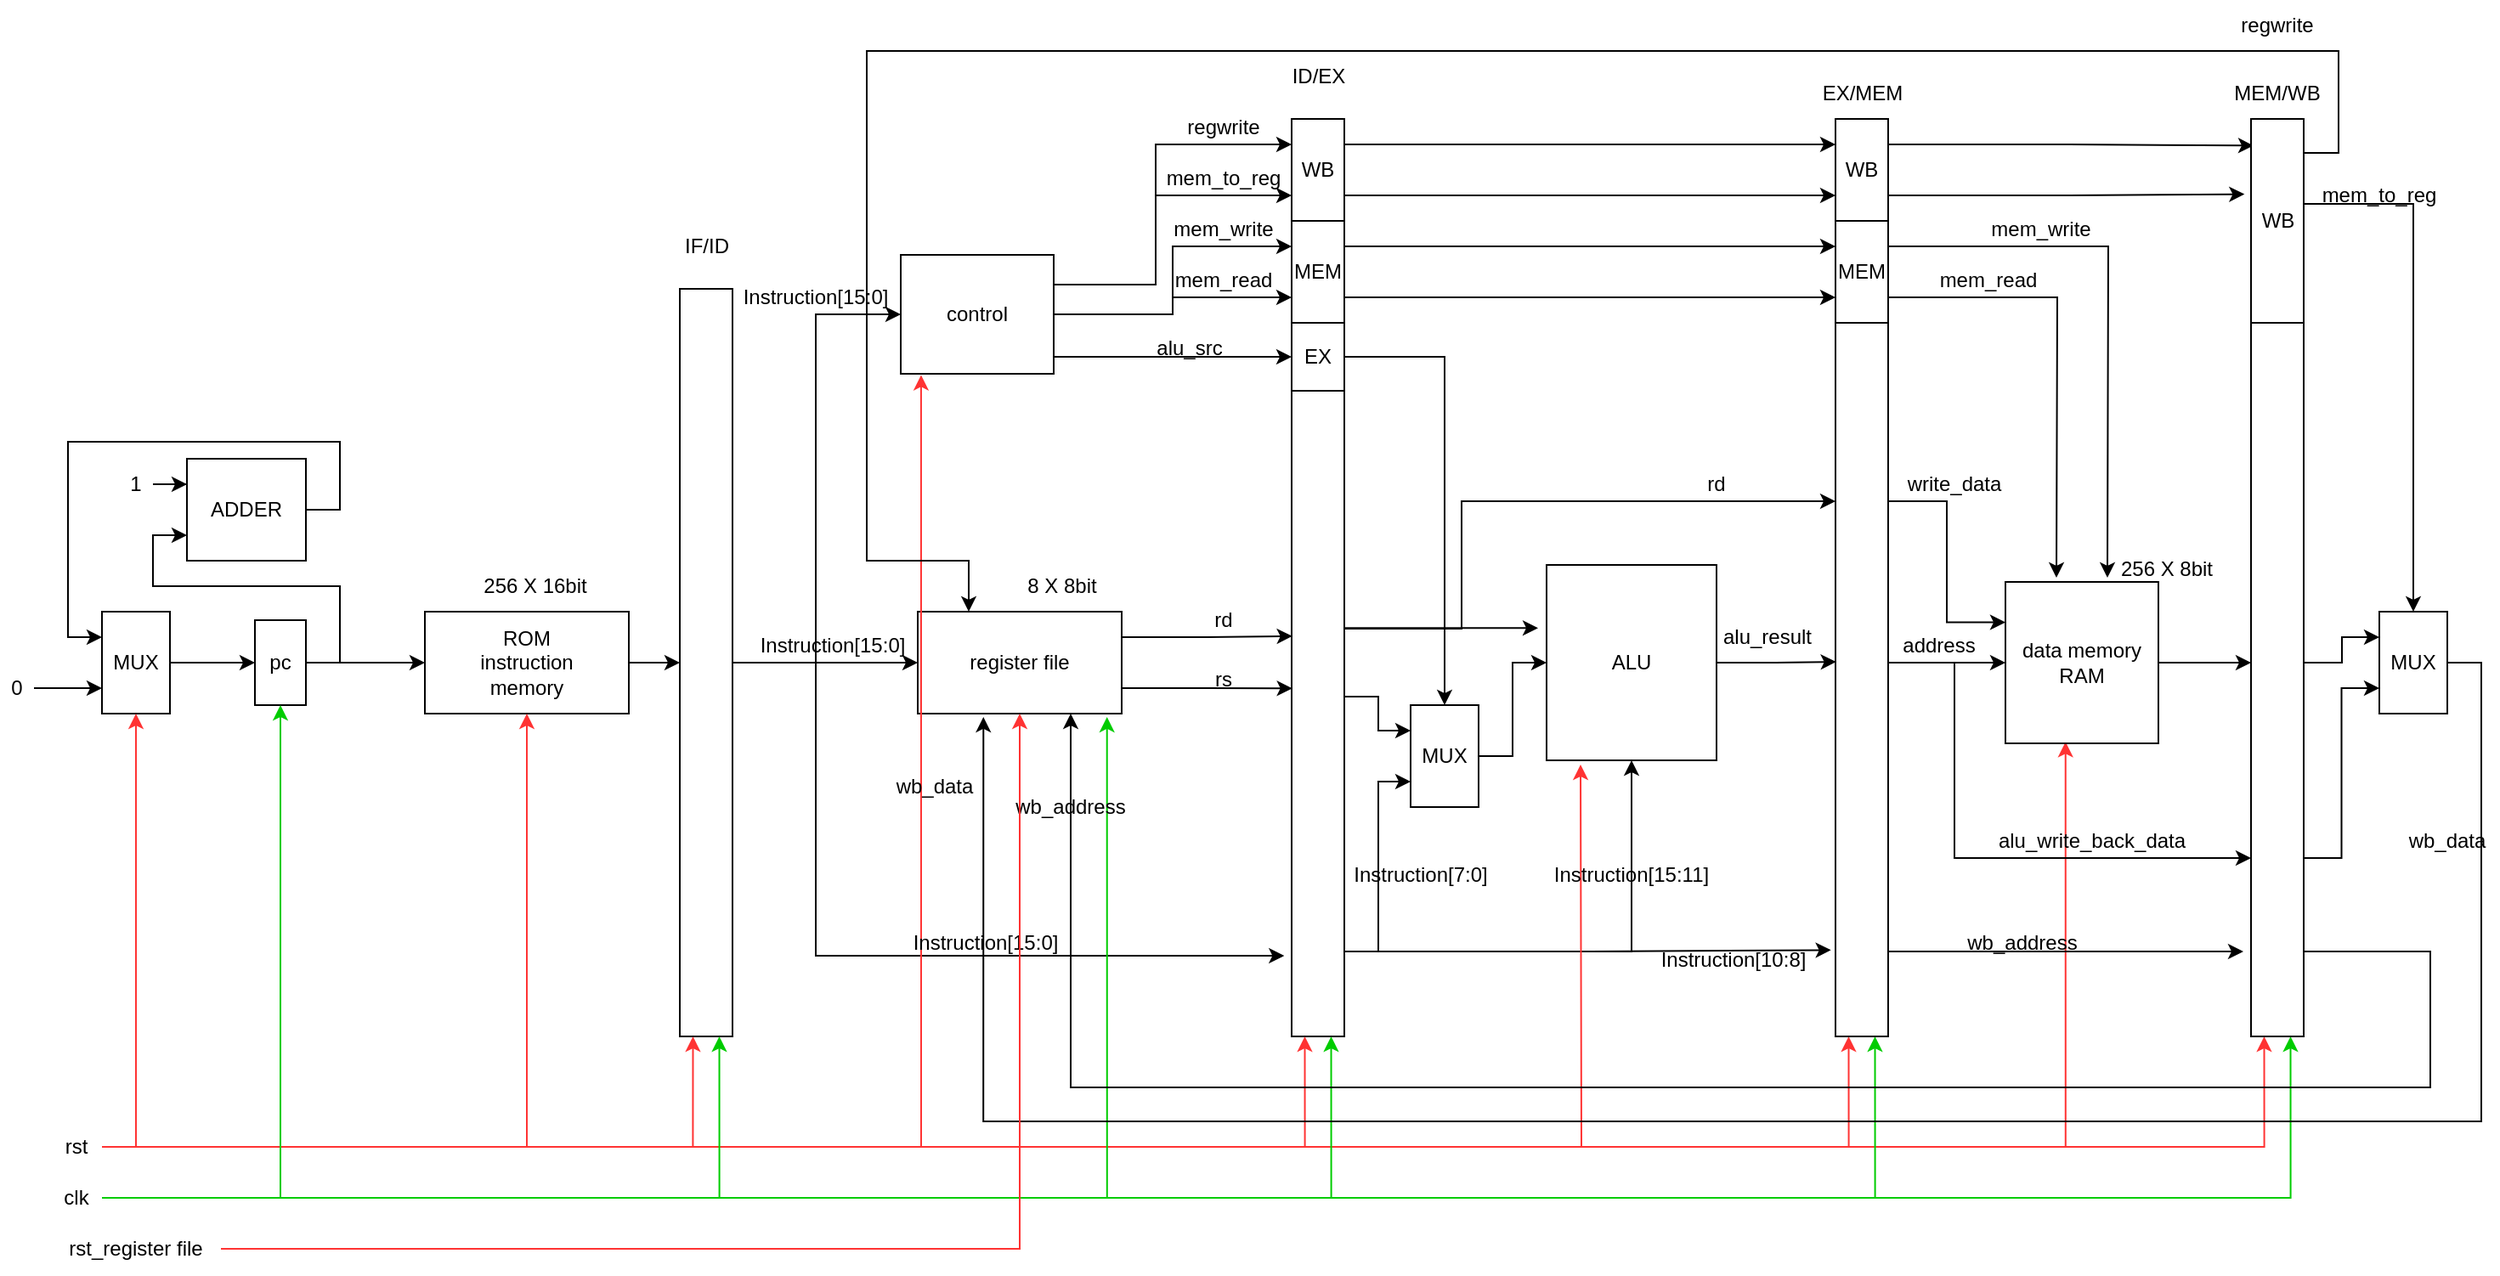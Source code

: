 <mxfile version="17.5.0" type="device"><diagram id="iYuBZby11N0v61Qf8bMI" name="Page-1"><mxGraphModel dx="2427" dy="1910" grid="1" gridSize="10" guides="1" tooltips="1" connect="1" arrows="1" fold="1" page="1" pageScale="1" pageWidth="827" pageHeight="1169" math="0" shadow="0"><root><mxCell id="0"/><mxCell id="1" parent="0"/><mxCell id="Fykp8--k2G_TQKiIOEp6-6" style="edgeStyle=orthogonalEdgeStyle;rounded=0;orthogonalLoop=1;jettySize=auto;html=1;exitX=1;exitY=0.5;exitDx=0;exitDy=0;entryX=0;entryY=0.25;entryDx=0;entryDy=0;" edge="1" parent="1" source="Fykp8--k2G_TQKiIOEp6-1" target="Fykp8--k2G_TQKiIOEp6-3"><mxGeometry relative="1" as="geometry"><mxPoint y="270" as="targetPoint"/><Array as="points"><mxPoint x="180" y="290"/><mxPoint x="180" y="250"/><mxPoint x="20" y="250"/><mxPoint x="20" y="365"/></Array></mxGeometry></mxCell><mxCell id="Fykp8--k2G_TQKiIOEp6-1" value="ADDER" style="rounded=0;whiteSpace=wrap;html=1;" vertex="1" parent="1"><mxGeometry x="90" y="260" width="70" height="60" as="geometry"/></mxCell><mxCell id="Fykp8--k2G_TQKiIOEp6-8" value="" style="edgeStyle=orthogonalEdgeStyle;rounded=0;orthogonalLoop=1;jettySize=auto;html=1;" edge="1" parent="1" source="Fykp8--k2G_TQKiIOEp6-3" target="Fykp8--k2G_TQKiIOEp6-7"><mxGeometry relative="1" as="geometry"/></mxCell><mxCell id="Fykp8--k2G_TQKiIOEp6-3" value="MUX" style="rounded=0;whiteSpace=wrap;html=1;" vertex="1" parent="1"><mxGeometry x="40" y="350" width="40" height="60" as="geometry"/></mxCell><mxCell id="Fykp8--k2G_TQKiIOEp6-5" value="" style="edgeStyle=orthogonalEdgeStyle;rounded=0;orthogonalLoop=1;jettySize=auto;html=1;" edge="1" parent="1" source="Fykp8--k2G_TQKiIOEp6-4" target="Fykp8--k2G_TQKiIOEp6-3"><mxGeometry relative="1" as="geometry"><Array as="points"><mxPoint x="30" y="395"/><mxPoint x="30" y="395"/></Array></mxGeometry></mxCell><mxCell id="Fykp8--k2G_TQKiIOEp6-4" value="0" style="text;html=1;strokeColor=none;fillColor=none;align=center;verticalAlign=middle;whiteSpace=wrap;rounded=0;" vertex="1" parent="1"><mxGeometry x="-20" y="380" width="20" height="30" as="geometry"/></mxCell><mxCell id="Fykp8--k2G_TQKiIOEp6-12" style="edgeStyle=orthogonalEdgeStyle;rounded=0;orthogonalLoop=1;jettySize=auto;html=1;exitX=1;exitY=0.5;exitDx=0;exitDy=0;entryX=0;entryY=0.75;entryDx=0;entryDy=0;" edge="1" parent="1" source="Fykp8--k2G_TQKiIOEp6-7" target="Fykp8--k2G_TQKiIOEp6-1"><mxGeometry relative="1" as="geometry"><Array as="points"><mxPoint x="180" y="380"/><mxPoint x="180" y="335"/><mxPoint x="70" y="335"/><mxPoint x="70" y="305"/></Array></mxGeometry></mxCell><mxCell id="Fykp8--k2G_TQKiIOEp6-14" style="edgeStyle=orthogonalEdgeStyle;rounded=0;orthogonalLoop=1;jettySize=auto;html=1;exitX=1;exitY=0.5;exitDx=0;exitDy=0;entryX=0;entryY=0.5;entryDx=0;entryDy=0;" edge="1" parent="1" source="Fykp8--k2G_TQKiIOEp6-7" target="Fykp8--k2G_TQKiIOEp6-13"><mxGeometry relative="1" as="geometry"/></mxCell><mxCell id="Fykp8--k2G_TQKiIOEp6-7" value="pc" style="rounded=0;whiteSpace=wrap;html=1;" vertex="1" parent="1"><mxGeometry x="130" y="355" width="30" height="50" as="geometry"/></mxCell><mxCell id="Fykp8--k2G_TQKiIOEp6-11" value="" style="edgeStyle=orthogonalEdgeStyle;rounded=0;orthogonalLoop=1;jettySize=auto;html=1;entryX=0;entryY=0.25;entryDx=0;entryDy=0;" edge="1" parent="1" source="Fykp8--k2G_TQKiIOEp6-9" target="Fykp8--k2G_TQKiIOEp6-1"><mxGeometry relative="1" as="geometry"/></mxCell><mxCell id="Fykp8--k2G_TQKiIOEp6-9" value="1" style="text;html=1;strokeColor=none;fillColor=none;align=center;verticalAlign=middle;whiteSpace=wrap;rounded=0;" vertex="1" parent="1"><mxGeometry x="50" y="260" width="20" height="30" as="geometry"/></mxCell><mxCell id="Fykp8--k2G_TQKiIOEp6-16" value="" style="edgeStyle=orthogonalEdgeStyle;rounded=0;orthogonalLoop=1;jettySize=auto;html=1;" edge="1" parent="1" source="Fykp8--k2G_TQKiIOEp6-13" target="Fykp8--k2G_TQKiIOEp6-15"><mxGeometry relative="1" as="geometry"/></mxCell><mxCell id="Fykp8--k2G_TQKiIOEp6-13" value="ROM&lt;br&gt;instruction&lt;br&gt;memory" style="rounded=0;whiteSpace=wrap;html=1;" vertex="1" parent="1"><mxGeometry x="230" y="350" width="120" height="60" as="geometry"/></mxCell><mxCell id="Fykp8--k2G_TQKiIOEp6-20" value="" style="edgeStyle=orthogonalEdgeStyle;rounded=0;orthogonalLoop=1;jettySize=auto;html=1;" edge="1" parent="1" source="Fykp8--k2G_TQKiIOEp6-15" target="Fykp8--k2G_TQKiIOEp6-19"><mxGeometry relative="1" as="geometry"/></mxCell><mxCell id="Fykp8--k2G_TQKiIOEp6-42" style="edgeStyle=orthogonalEdgeStyle;rounded=0;orthogonalLoop=1;jettySize=auto;html=1;exitX=1;exitY=0.5;exitDx=0;exitDy=0;entryX=0;entryY=0.5;entryDx=0;entryDy=0;" edge="1" parent="1" source="Fykp8--k2G_TQKiIOEp6-15" target="Fykp8--k2G_TQKiIOEp6-21"><mxGeometry relative="1" as="geometry"><mxPoint x="480" y="180" as="targetPoint"/><Array as="points"><mxPoint x="460" y="380"/><mxPoint x="460" y="175"/></Array></mxGeometry></mxCell><mxCell id="Fykp8--k2G_TQKiIOEp6-68" style="edgeStyle=orthogonalEdgeStyle;rounded=0;orthogonalLoop=1;jettySize=auto;html=1;exitX=1;exitY=0.5;exitDx=0;exitDy=0;entryX=-0.14;entryY=0.875;entryDx=0;entryDy=0;entryPerimeter=0;strokeColor=#000000;" edge="1" parent="1" source="Fykp8--k2G_TQKiIOEp6-15" target="Fykp8--k2G_TQKiIOEp6-22"><mxGeometry relative="1" as="geometry"><Array as="points"><mxPoint x="460" y="380"/><mxPoint x="460" y="553"/></Array></mxGeometry></mxCell><mxCell id="Fykp8--k2G_TQKiIOEp6-15" value="" style="rounded=0;whiteSpace=wrap;html=1;" vertex="1" parent="1"><mxGeometry x="380" y="160" width="31" height="440" as="geometry"/></mxCell><mxCell id="Fykp8--k2G_TQKiIOEp6-17" value="256 X 16bit" style="text;html=1;strokeColor=none;fillColor=none;align=center;verticalAlign=middle;whiteSpace=wrap;rounded=0;" vertex="1" parent="1"><mxGeometry x="260" y="320" width="70" height="30" as="geometry"/></mxCell><mxCell id="Fykp8--k2G_TQKiIOEp6-18" value="IF/ID" style="text;html=1;strokeColor=none;fillColor=none;align=center;verticalAlign=middle;whiteSpace=wrap;rounded=0;" vertex="1" parent="1"><mxGeometry x="365.5" y="120" width="60" height="30" as="geometry"/></mxCell><mxCell id="Fykp8--k2G_TQKiIOEp6-51" style="edgeStyle=orthogonalEdgeStyle;rounded=0;orthogonalLoop=1;jettySize=auto;html=1;exitX=1;exitY=0.25;exitDx=0;exitDy=0;entryX=0.011;entryY=0.38;entryDx=0;entryDy=0;entryPerimeter=0;strokeColor=#000000;" edge="1" parent="1" source="Fykp8--k2G_TQKiIOEp6-19" target="Fykp8--k2G_TQKiIOEp6-22"><mxGeometry relative="1" as="geometry"/></mxCell><mxCell id="Fykp8--k2G_TQKiIOEp6-52" style="edgeStyle=orthogonalEdgeStyle;rounded=0;orthogonalLoop=1;jettySize=auto;html=1;exitX=1;exitY=0.75;exitDx=0;exitDy=0;entryX=0.011;entryY=0.461;entryDx=0;entryDy=0;entryPerimeter=0;strokeColor=#000000;" edge="1" parent="1" source="Fykp8--k2G_TQKiIOEp6-19" target="Fykp8--k2G_TQKiIOEp6-22"><mxGeometry relative="1" as="geometry"/></mxCell><mxCell id="Fykp8--k2G_TQKiIOEp6-19" value="register file" style="rounded=0;whiteSpace=wrap;html=1;" vertex="1" parent="1"><mxGeometry x="520" y="350" width="120" height="60" as="geometry"/></mxCell><mxCell id="Fykp8--k2G_TQKiIOEp6-31" style="edgeStyle=orthogonalEdgeStyle;rounded=0;orthogonalLoop=1;jettySize=auto;html=1;exitX=1;exitY=0.75;exitDx=0;exitDy=0;entryX=0;entryY=0.5;entryDx=0;entryDy=0;" edge="1" parent="1" source="Fykp8--k2G_TQKiIOEp6-21" target="Fykp8--k2G_TQKiIOEp6-25"><mxGeometry relative="1" as="geometry"><Array as="points"><mxPoint x="600" y="200"/></Array></mxGeometry></mxCell><mxCell id="Fykp8--k2G_TQKiIOEp6-33" style="edgeStyle=orthogonalEdgeStyle;rounded=0;orthogonalLoop=1;jettySize=auto;html=1;exitX=1;exitY=0.25;exitDx=0;exitDy=0;entryX=0;entryY=0.25;entryDx=0;entryDy=0;" edge="1" parent="1" source="Fykp8--k2G_TQKiIOEp6-21" target="Fykp8--k2G_TQKiIOEp6-23"><mxGeometry relative="1" as="geometry"><Array as="points"><mxPoint x="660" y="158"/><mxPoint x="660" y="75"/></Array></mxGeometry></mxCell><mxCell id="Fykp8--k2G_TQKiIOEp6-34" style="edgeStyle=orthogonalEdgeStyle;rounded=0;orthogonalLoop=1;jettySize=auto;html=1;exitX=1;exitY=0.25;exitDx=0;exitDy=0;entryX=0;entryY=0.75;entryDx=0;entryDy=0;" edge="1" parent="1" source="Fykp8--k2G_TQKiIOEp6-21" target="Fykp8--k2G_TQKiIOEp6-23"><mxGeometry relative="1" as="geometry"><Array as="points"><mxPoint x="660" y="158"/><mxPoint x="660" y="105"/></Array></mxGeometry></mxCell><mxCell id="Fykp8--k2G_TQKiIOEp6-38" style="edgeStyle=orthogonalEdgeStyle;rounded=0;orthogonalLoop=1;jettySize=auto;html=1;exitX=1;exitY=0.5;exitDx=0;exitDy=0;entryX=0;entryY=0.25;entryDx=0;entryDy=0;" edge="1" parent="1" source="Fykp8--k2G_TQKiIOEp6-21" target="Fykp8--k2G_TQKiIOEp6-24"><mxGeometry relative="1" as="geometry"/></mxCell><mxCell id="Fykp8--k2G_TQKiIOEp6-39" style="edgeStyle=orthogonalEdgeStyle;rounded=0;orthogonalLoop=1;jettySize=auto;html=1;exitX=1;exitY=0.5;exitDx=0;exitDy=0;entryX=0;entryY=0.75;entryDx=0;entryDy=0;" edge="1" parent="1" source="Fykp8--k2G_TQKiIOEp6-21" target="Fykp8--k2G_TQKiIOEp6-24"><mxGeometry relative="1" as="geometry"/></mxCell><mxCell id="Fykp8--k2G_TQKiIOEp6-21" value="control" style="rounded=0;whiteSpace=wrap;html=1;" vertex="1" parent="1"><mxGeometry x="510" y="140" width="90" height="70" as="geometry"/></mxCell><mxCell id="Fykp8--k2G_TQKiIOEp6-81" style="edgeStyle=orthogonalEdgeStyle;rounded=0;orthogonalLoop=1;jettySize=auto;html=1;exitX=1;exitY=0.5;exitDx=0;exitDy=0;entryX=-0.05;entryY=0.323;entryDx=0;entryDy=0;entryPerimeter=0;strokeColor=#000000;" edge="1" parent="1" source="Fykp8--k2G_TQKiIOEp6-22" target="Fykp8--k2G_TQKiIOEp6-59"><mxGeometry relative="1" as="geometry"><Array as="points"><mxPoint x="771" y="360"/></Array></mxGeometry></mxCell><mxCell id="Fykp8--k2G_TQKiIOEp6-83" style="edgeStyle=orthogonalEdgeStyle;rounded=0;orthogonalLoop=1;jettySize=auto;html=1;exitX=1;exitY=0.5;exitDx=0;exitDy=0;entryX=0;entryY=0.25;entryDx=0;entryDy=0;strokeColor=#000000;" edge="1" parent="1" source="Fykp8--k2G_TQKiIOEp6-22" target="Fykp8--k2G_TQKiIOEp6-64"><mxGeometry relative="1" as="geometry"><Array as="points"><mxPoint x="771" y="400"/><mxPoint x="791" y="400"/><mxPoint x="791" y="420"/></Array></mxGeometry></mxCell><mxCell id="Fykp8--k2G_TQKiIOEp6-84" style="edgeStyle=orthogonalEdgeStyle;rounded=0;orthogonalLoop=1;jettySize=auto;html=1;exitX=1;exitY=0.75;exitDx=0;exitDy=0;entryX=0;entryY=0.75;entryDx=0;entryDy=0;strokeColor=#000000;" edge="1" parent="1" source="Fykp8--k2G_TQKiIOEp6-22" target="Fykp8--k2G_TQKiIOEp6-64"><mxGeometry relative="1" as="geometry"><Array as="points"><mxPoint x="771" y="550"/><mxPoint x="791" y="550"/><mxPoint x="791" y="450"/></Array></mxGeometry></mxCell><mxCell id="Fykp8--k2G_TQKiIOEp6-88" style="edgeStyle=orthogonalEdgeStyle;rounded=0;orthogonalLoop=1;jettySize=auto;html=1;exitX=1;exitY=0.75;exitDx=0;exitDy=0;entryX=0.5;entryY=1;entryDx=0;entryDy=0;strokeColor=#000000;" edge="1" parent="1" source="Fykp8--k2G_TQKiIOEp6-22" target="Fykp8--k2G_TQKiIOEp6-59"><mxGeometry relative="1" as="geometry"><Array as="points"><mxPoint x="771" y="550"/><mxPoint x="940" y="550"/></Array></mxGeometry></mxCell><mxCell id="Fykp8--k2G_TQKiIOEp6-92" style="edgeStyle=orthogonalEdgeStyle;rounded=0;orthogonalLoop=1;jettySize=auto;html=1;exitX=1;exitY=0.75;exitDx=0;exitDy=0;entryX=-0.086;entryY=0.879;entryDx=0;entryDy=0;entryPerimeter=0;strokeColor=#000000;" edge="1" parent="1" source="Fykp8--k2G_TQKiIOEp6-22" target="Fykp8--k2G_TQKiIOEp6-55"><mxGeometry relative="1" as="geometry"><Array as="points"><mxPoint x="771" y="550"/><mxPoint x="916" y="550"/></Array></mxGeometry></mxCell><mxCell id="Fykp8--k2G_TQKiIOEp6-96" style="edgeStyle=orthogonalEdgeStyle;rounded=0;orthogonalLoop=1;jettySize=auto;html=1;exitX=1;exitY=0.75;exitDx=0;exitDy=0;entryX=0;entryY=0.25;entryDx=0;entryDy=0;strokeColor=#000000;" edge="1" parent="1" source="Fykp8--k2G_TQKiIOEp6-22" target="Fykp8--k2G_TQKiIOEp6-55"><mxGeometry relative="1" as="geometry"><Array as="points"><mxPoint x="771" y="360"/><mxPoint x="840" y="360"/><mxPoint x="840" y="285"/></Array></mxGeometry></mxCell><mxCell id="Fykp8--k2G_TQKiIOEp6-22" value="" style="rounded=0;whiteSpace=wrap;html=1;" vertex="1" parent="1"><mxGeometry x="740" y="220" width="31" height="380" as="geometry"/></mxCell><mxCell id="Fykp8--k2G_TQKiIOEp6-77" style="edgeStyle=orthogonalEdgeStyle;rounded=0;orthogonalLoop=1;jettySize=auto;html=1;exitX=1;exitY=0.25;exitDx=0;exitDy=0;entryX=0;entryY=0.25;entryDx=0;entryDy=0;strokeColor=#000000;" edge="1" parent="1" source="Fykp8--k2G_TQKiIOEp6-23" target="Fykp8--k2G_TQKiIOEp6-56"><mxGeometry relative="1" as="geometry"/></mxCell><mxCell id="Fykp8--k2G_TQKiIOEp6-78" style="edgeStyle=orthogonalEdgeStyle;rounded=0;orthogonalLoop=1;jettySize=auto;html=1;exitX=1;exitY=0.75;exitDx=0;exitDy=0;entryX=0;entryY=0.75;entryDx=0;entryDy=0;strokeColor=#000000;" edge="1" parent="1" source="Fykp8--k2G_TQKiIOEp6-23" target="Fykp8--k2G_TQKiIOEp6-56"><mxGeometry relative="1" as="geometry"/></mxCell><mxCell id="Fykp8--k2G_TQKiIOEp6-23" value="WB" style="rounded=0;whiteSpace=wrap;html=1;" vertex="1" parent="1"><mxGeometry x="740" y="60" width="31" height="60" as="geometry"/></mxCell><mxCell id="Fykp8--k2G_TQKiIOEp6-75" style="edgeStyle=orthogonalEdgeStyle;rounded=0;orthogonalLoop=1;jettySize=auto;html=1;exitX=1;exitY=0.25;exitDx=0;exitDy=0;entryX=0;entryY=0.25;entryDx=0;entryDy=0;strokeColor=#000000;" edge="1" parent="1" source="Fykp8--k2G_TQKiIOEp6-24" target="Fykp8--k2G_TQKiIOEp6-57"><mxGeometry relative="1" as="geometry"/></mxCell><mxCell id="Fykp8--k2G_TQKiIOEp6-76" style="edgeStyle=orthogonalEdgeStyle;rounded=0;orthogonalLoop=1;jettySize=auto;html=1;exitX=1;exitY=0.75;exitDx=0;exitDy=0;entryX=0;entryY=0.75;entryDx=0;entryDy=0;strokeColor=#000000;" edge="1" parent="1" source="Fykp8--k2G_TQKiIOEp6-24" target="Fykp8--k2G_TQKiIOEp6-57"><mxGeometry relative="1" as="geometry"/></mxCell><mxCell id="Fykp8--k2G_TQKiIOEp6-24" value="MEM" style="rounded=0;whiteSpace=wrap;html=1;" vertex="1" parent="1"><mxGeometry x="740" y="120" width="31" height="60" as="geometry"/></mxCell><mxCell id="Fykp8--k2G_TQKiIOEp6-63" style="edgeStyle=orthogonalEdgeStyle;rounded=0;orthogonalLoop=1;jettySize=auto;html=1;exitX=1;exitY=0.5;exitDx=0;exitDy=0;strokeColor=#000000;entryX=0.5;entryY=0;entryDx=0;entryDy=0;" edge="1" parent="1" source="Fykp8--k2G_TQKiIOEp6-25" target="Fykp8--k2G_TQKiIOEp6-64"><mxGeometry relative="1" as="geometry"><mxPoint x="830" y="330" as="targetPoint"/></mxGeometry></mxCell><mxCell id="Fykp8--k2G_TQKiIOEp6-25" value="EX" style="rounded=0;whiteSpace=wrap;html=1;" vertex="1" parent="1"><mxGeometry x="740" y="180" width="31" height="40" as="geometry"/></mxCell><mxCell id="Fykp8--k2G_TQKiIOEp6-32" value="alu_src" style="text;html=1;strokeColor=none;fillColor=none;align=center;verticalAlign=middle;whiteSpace=wrap;rounded=0;" vertex="1" parent="1"><mxGeometry x="650" y="180" width="60" height="30" as="geometry"/></mxCell><mxCell id="Fykp8--k2G_TQKiIOEp6-35" value="mem_to_reg" style="text;html=1;strokeColor=none;fillColor=none;align=center;verticalAlign=middle;whiteSpace=wrap;rounded=0;" vertex="1" parent="1"><mxGeometry x="670" y="80" width="60" height="30" as="geometry"/></mxCell><mxCell id="Fykp8--k2G_TQKiIOEp6-36" value="regwrite" style="text;html=1;strokeColor=none;fillColor=none;align=center;verticalAlign=middle;whiteSpace=wrap;rounded=0;" vertex="1" parent="1"><mxGeometry x="670" y="50" width="60" height="30" as="geometry"/></mxCell><mxCell id="Fykp8--k2G_TQKiIOEp6-40" value="mem_write" style="text;html=1;strokeColor=none;fillColor=none;align=center;verticalAlign=middle;whiteSpace=wrap;rounded=0;" vertex="1" parent="1"><mxGeometry x="670" y="110" width="60" height="30" as="geometry"/></mxCell><mxCell id="Fykp8--k2G_TQKiIOEp6-41" value="mem_read" style="text;html=1;strokeColor=none;fillColor=none;align=center;verticalAlign=middle;whiteSpace=wrap;rounded=0;" vertex="1" parent="1"><mxGeometry x="670" y="140" width="60" height="30" as="geometry"/></mxCell><mxCell id="Fykp8--k2G_TQKiIOEp6-45" style="edgeStyle=orthogonalEdgeStyle;rounded=0;orthogonalLoop=1;jettySize=auto;html=1;exitX=1;exitY=0.5;exitDx=0;exitDy=0;entryX=0.5;entryY=1;entryDx=0;entryDy=0;strokeColor=#FF3333;" edge="1" parent="1" source="Fykp8--k2G_TQKiIOEp6-43" target="Fykp8--k2G_TQKiIOEp6-3"><mxGeometry relative="1" as="geometry"/></mxCell><mxCell id="Fykp8--k2G_TQKiIOEp6-47" style="edgeStyle=orthogonalEdgeStyle;rounded=0;orthogonalLoop=1;jettySize=auto;html=1;exitX=1;exitY=0.5;exitDx=0;exitDy=0;entryX=0.5;entryY=1;entryDx=0;entryDy=0;strokeColor=#FF3333;" edge="1" parent="1" source="Fykp8--k2G_TQKiIOEp6-43" target="Fykp8--k2G_TQKiIOEp6-13"><mxGeometry relative="1" as="geometry"/></mxCell><mxCell id="Fykp8--k2G_TQKiIOEp6-48" style="edgeStyle=orthogonalEdgeStyle;rounded=0;orthogonalLoop=1;jettySize=auto;html=1;exitX=1;exitY=0.5;exitDx=0;exitDy=0;entryX=0.25;entryY=1;entryDx=0;entryDy=0;strokeColor=#FF3333;" edge="1" parent="1" source="Fykp8--k2G_TQKiIOEp6-43" target="Fykp8--k2G_TQKiIOEp6-15"><mxGeometry relative="1" as="geometry"/></mxCell><mxCell id="Fykp8--k2G_TQKiIOEp6-131" style="edgeStyle=orthogonalEdgeStyle;rounded=0;orthogonalLoop=1;jettySize=auto;html=1;exitX=1;exitY=0.5;exitDx=0;exitDy=0;entryX=0.25;entryY=1;entryDx=0;entryDy=0;strokeColor=#FF3333;" edge="1" parent="1" source="Fykp8--k2G_TQKiIOEp6-43" target="Fykp8--k2G_TQKiIOEp6-22"><mxGeometry relative="1" as="geometry"/></mxCell><mxCell id="Fykp8--k2G_TQKiIOEp6-132" style="edgeStyle=orthogonalEdgeStyle;rounded=0;orthogonalLoop=1;jettySize=auto;html=1;exitX=1;exitY=0.5;exitDx=0;exitDy=0;entryX=0.25;entryY=1;entryDx=0;entryDy=0;strokeColor=#FF3333;" edge="1" parent="1" source="Fykp8--k2G_TQKiIOEp6-43" target="Fykp8--k2G_TQKiIOEp6-55"><mxGeometry relative="1" as="geometry"/></mxCell><mxCell id="Fykp8--k2G_TQKiIOEp6-133" style="edgeStyle=orthogonalEdgeStyle;rounded=0;orthogonalLoop=1;jettySize=auto;html=1;exitX=1;exitY=0.5;exitDx=0;exitDy=0;entryX=0.25;entryY=1;entryDx=0;entryDy=0;strokeColor=#FF3333;" edge="1" parent="1" source="Fykp8--k2G_TQKiIOEp6-43" target="Fykp8--k2G_TQKiIOEp6-105"><mxGeometry relative="1" as="geometry"/></mxCell><mxCell id="Fykp8--k2G_TQKiIOEp6-134" style="edgeStyle=orthogonalEdgeStyle;rounded=0;orthogonalLoop=1;jettySize=auto;html=1;exitX=1;exitY=0.5;exitDx=0;exitDy=0;entryX=0.133;entryY=1.01;entryDx=0;entryDy=0;entryPerimeter=0;strokeColor=#FF3333;" edge="1" parent="1" source="Fykp8--k2G_TQKiIOEp6-43" target="Fykp8--k2G_TQKiIOEp6-21"><mxGeometry relative="1" as="geometry"/></mxCell><mxCell id="Fykp8--k2G_TQKiIOEp6-136" style="edgeStyle=orthogonalEdgeStyle;rounded=0;orthogonalLoop=1;jettySize=auto;html=1;exitX=1;exitY=0.5;exitDx=0;exitDy=0;strokeColor=#FF3333;" edge="1" parent="1" source="Fykp8--k2G_TQKiIOEp6-43"><mxGeometry relative="1" as="geometry"><mxPoint x="910" y="440" as="targetPoint"/></mxGeometry></mxCell><mxCell id="Fykp8--k2G_TQKiIOEp6-139" style="edgeStyle=orthogonalEdgeStyle;rounded=0;orthogonalLoop=1;jettySize=auto;html=1;exitX=1;exitY=0.5;exitDx=0;exitDy=0;entryX=0.393;entryY=0.991;entryDx=0;entryDy=0;entryPerimeter=0;strokeColor=#FF3333;" edge="1" parent="1" source="Fykp8--k2G_TQKiIOEp6-43" target="Fykp8--k2G_TQKiIOEp6-94"><mxGeometry relative="1" as="geometry"/></mxCell><mxCell id="Fykp8--k2G_TQKiIOEp6-43" value="rst" style="text;html=1;strokeColor=none;fillColor=none;align=center;verticalAlign=middle;whiteSpace=wrap;rounded=0;" vertex="1" parent="1"><mxGeometry x="10" y="650" width="30" height="30" as="geometry"/></mxCell><mxCell id="Fykp8--k2G_TQKiIOEp6-46" style="edgeStyle=orthogonalEdgeStyle;rounded=0;orthogonalLoop=1;jettySize=auto;html=1;exitX=1;exitY=0.5;exitDx=0;exitDy=0;entryX=0.5;entryY=1;entryDx=0;entryDy=0;strokeColor=#00CC00;" edge="1" parent="1" source="Fykp8--k2G_TQKiIOEp6-44" target="Fykp8--k2G_TQKiIOEp6-7"><mxGeometry relative="1" as="geometry"/></mxCell><mxCell id="Fykp8--k2G_TQKiIOEp6-49" style="edgeStyle=orthogonalEdgeStyle;rounded=0;orthogonalLoop=1;jettySize=auto;html=1;exitX=1;exitY=0.5;exitDx=0;exitDy=0;entryX=0.75;entryY=1;entryDx=0;entryDy=0;strokeColor=#00CC00;" edge="1" parent="1" source="Fykp8--k2G_TQKiIOEp6-44" target="Fykp8--k2G_TQKiIOEp6-15"><mxGeometry relative="1" as="geometry"/></mxCell><mxCell id="Fykp8--k2G_TQKiIOEp6-141" style="edgeStyle=orthogonalEdgeStyle;rounded=0;orthogonalLoop=1;jettySize=auto;html=1;exitX=1;exitY=0.5;exitDx=0;exitDy=0;entryX=0.928;entryY=1.033;entryDx=0;entryDy=0;entryPerimeter=0;strokeColor=#00CC00;" edge="1" parent="1" source="Fykp8--k2G_TQKiIOEp6-44" target="Fykp8--k2G_TQKiIOEp6-19"><mxGeometry relative="1" as="geometry"/></mxCell><mxCell id="Fykp8--k2G_TQKiIOEp6-142" style="edgeStyle=orthogonalEdgeStyle;rounded=0;orthogonalLoop=1;jettySize=auto;html=1;exitX=1;exitY=0.5;exitDx=0;exitDy=0;entryX=0.75;entryY=1;entryDx=0;entryDy=0;strokeColor=#00CC00;" edge="1" parent="1" source="Fykp8--k2G_TQKiIOEp6-44" target="Fykp8--k2G_TQKiIOEp6-22"><mxGeometry relative="1" as="geometry"/></mxCell><mxCell id="Fykp8--k2G_TQKiIOEp6-143" style="edgeStyle=orthogonalEdgeStyle;rounded=0;orthogonalLoop=1;jettySize=auto;html=1;exitX=1;exitY=0.5;exitDx=0;exitDy=0;entryX=0.75;entryY=1;entryDx=0;entryDy=0;strokeColor=#00CC00;" edge="1" parent="1" source="Fykp8--k2G_TQKiIOEp6-44" target="Fykp8--k2G_TQKiIOEp6-55"><mxGeometry relative="1" as="geometry"/></mxCell><mxCell id="Fykp8--k2G_TQKiIOEp6-144" style="edgeStyle=orthogonalEdgeStyle;rounded=0;orthogonalLoop=1;jettySize=auto;html=1;exitX=1;exitY=0.5;exitDx=0;exitDy=0;entryX=0.75;entryY=1;entryDx=0;entryDy=0;strokeColor=#00CC00;" edge="1" parent="1" source="Fykp8--k2G_TQKiIOEp6-44" target="Fykp8--k2G_TQKiIOEp6-105"><mxGeometry relative="1" as="geometry"/></mxCell><mxCell id="Fykp8--k2G_TQKiIOEp6-44" value="clk" style="text;html=1;strokeColor=none;fillColor=none;align=center;verticalAlign=middle;whiteSpace=wrap;rounded=0;" vertex="1" parent="1"><mxGeometry x="10" y="680" width="30" height="30" as="geometry"/></mxCell><mxCell id="Fykp8--k2G_TQKiIOEp6-53" value="rd" style="text;html=1;strokeColor=none;fillColor=none;align=center;verticalAlign=middle;whiteSpace=wrap;rounded=0;" vertex="1" parent="1"><mxGeometry x="670" y="340" width="60" height="30" as="geometry"/></mxCell><mxCell id="Fykp8--k2G_TQKiIOEp6-54" value="rs" style="text;html=1;strokeColor=none;fillColor=none;align=center;verticalAlign=middle;whiteSpace=wrap;rounded=0;" vertex="1" parent="1"><mxGeometry x="670" y="375" width="60" height="30" as="geometry"/></mxCell><mxCell id="Fykp8--k2G_TQKiIOEp6-95" style="edgeStyle=orthogonalEdgeStyle;rounded=0;orthogonalLoop=1;jettySize=auto;html=1;exitX=1;exitY=0.5;exitDx=0;exitDy=0;entryX=0;entryY=0.5;entryDx=0;entryDy=0;strokeColor=#000000;" edge="1" parent="1" source="Fykp8--k2G_TQKiIOEp6-55" target="Fykp8--k2G_TQKiIOEp6-94"><mxGeometry relative="1" as="geometry"><Array as="points"><mxPoint x="1091" y="380"/></Array></mxGeometry></mxCell><mxCell id="Fykp8--k2G_TQKiIOEp6-98" style="edgeStyle=orthogonalEdgeStyle;rounded=0;orthogonalLoop=1;jettySize=auto;html=1;exitX=1;exitY=0.25;exitDx=0;exitDy=0;entryX=0;entryY=0.25;entryDx=0;entryDy=0;strokeColor=#000000;" edge="1" parent="1" source="Fykp8--k2G_TQKiIOEp6-55" target="Fykp8--k2G_TQKiIOEp6-94"><mxGeometry relative="1" as="geometry"/></mxCell><mxCell id="Fykp8--k2G_TQKiIOEp6-114" style="edgeStyle=orthogonalEdgeStyle;rounded=0;orthogonalLoop=1;jettySize=auto;html=1;exitX=1;exitY=0.75;exitDx=0;exitDy=0;strokeColor=#000000;entryX=0;entryY=0.75;entryDx=0;entryDy=0;" edge="1" parent="1" source="Fykp8--k2G_TQKiIOEp6-55" target="Fykp8--k2G_TQKiIOEp6-105"><mxGeometry relative="1" as="geometry"><mxPoint x="1290" y="490" as="targetPoint"/><Array as="points"><mxPoint x="1091" y="380"/><mxPoint x="1130" y="380"/><mxPoint x="1130" y="495"/></Array></mxGeometry></mxCell><mxCell id="Fykp8--k2G_TQKiIOEp6-124" style="edgeStyle=orthogonalEdgeStyle;rounded=0;orthogonalLoop=1;jettySize=auto;html=1;exitX=1;exitY=0.75;exitDx=0;exitDy=0;strokeColor=#000000;" edge="1" parent="1" source="Fykp8--k2G_TQKiIOEp6-55"><mxGeometry relative="1" as="geometry"><mxPoint x="1300" y="550" as="targetPoint"/><Array as="points"><mxPoint x="1091" y="550"/></Array></mxGeometry></mxCell><mxCell id="Fykp8--k2G_TQKiIOEp6-55" value="" style="rounded=0;whiteSpace=wrap;html=1;" vertex="1" parent="1"><mxGeometry x="1060" y="180" width="31" height="420" as="geometry"/></mxCell><mxCell id="Fykp8--k2G_TQKiIOEp6-109" style="edgeStyle=orthogonalEdgeStyle;rounded=0;orthogonalLoop=1;jettySize=auto;html=1;exitX=1;exitY=0.25;exitDx=0;exitDy=0;entryX=0.048;entryY=0.131;entryDx=0;entryDy=0;entryPerimeter=0;strokeColor=#000000;" edge="1" parent="1" source="Fykp8--k2G_TQKiIOEp6-56" target="Fykp8--k2G_TQKiIOEp6-106"><mxGeometry relative="1" as="geometry"/></mxCell><mxCell id="Fykp8--k2G_TQKiIOEp6-110" style="edgeStyle=orthogonalEdgeStyle;rounded=0;orthogonalLoop=1;jettySize=auto;html=1;exitX=1;exitY=0.75;exitDx=0;exitDy=0;entryX=-0.124;entryY=0.369;entryDx=0;entryDy=0;entryPerimeter=0;strokeColor=#000000;" edge="1" parent="1" source="Fykp8--k2G_TQKiIOEp6-56" target="Fykp8--k2G_TQKiIOEp6-106"><mxGeometry relative="1" as="geometry"/></mxCell><mxCell id="Fykp8--k2G_TQKiIOEp6-56" value="WB" style="rounded=0;whiteSpace=wrap;html=1;" vertex="1" parent="1"><mxGeometry x="1060" y="60" width="31" height="60" as="geometry"/></mxCell><mxCell id="Fykp8--k2G_TQKiIOEp6-101" style="edgeStyle=orthogonalEdgeStyle;rounded=0;orthogonalLoop=1;jettySize=auto;html=1;exitX=1;exitY=0.25;exitDx=0;exitDy=0;strokeColor=#000000;" edge="1" parent="1" source="Fykp8--k2G_TQKiIOEp6-57"><mxGeometry relative="1" as="geometry"><mxPoint x="1220" y="330" as="targetPoint"/></mxGeometry></mxCell><mxCell id="Fykp8--k2G_TQKiIOEp6-102" style="edgeStyle=orthogonalEdgeStyle;rounded=0;orthogonalLoop=1;jettySize=auto;html=1;exitX=1;exitY=0.75;exitDx=0;exitDy=0;strokeColor=#000000;" edge="1" parent="1" source="Fykp8--k2G_TQKiIOEp6-57"><mxGeometry relative="1" as="geometry"><mxPoint x="1190" y="330" as="targetPoint"/></mxGeometry></mxCell><mxCell id="Fykp8--k2G_TQKiIOEp6-57" value="MEM" style="rounded=0;whiteSpace=wrap;html=1;" vertex="1" parent="1"><mxGeometry x="1060" y="120" width="31" height="60" as="geometry"/></mxCell><mxCell id="Fykp8--k2G_TQKiIOEp6-72" value="" style="edgeStyle=orthogonalEdgeStyle;rounded=0;orthogonalLoop=1;jettySize=auto;html=1;strokeColor=#000000;entryX=0.011;entryY=0.475;entryDx=0;entryDy=0;entryPerimeter=0;" edge="1" parent="1" source="Fykp8--k2G_TQKiIOEp6-59" target="Fykp8--k2G_TQKiIOEp6-55"><mxGeometry relative="1" as="geometry"/></mxCell><mxCell id="Fykp8--k2G_TQKiIOEp6-59" value="ALU" style="rounded=0;whiteSpace=wrap;html=1;" vertex="1" parent="1"><mxGeometry x="890" y="322.5" width="100" height="115" as="geometry"/></mxCell><mxCell id="Fykp8--k2G_TQKiIOEp6-60" value="ID/EX" style="text;html=1;strokeColor=none;fillColor=none;align=center;verticalAlign=middle;whiteSpace=wrap;rounded=0;" vertex="1" parent="1"><mxGeometry x="725.5" y="20" width="60" height="30" as="geometry"/></mxCell><mxCell id="Fykp8--k2G_TQKiIOEp6-82" value="" style="edgeStyle=orthogonalEdgeStyle;rounded=0;orthogonalLoop=1;jettySize=auto;html=1;strokeColor=#000000;" edge="1" parent="1" source="Fykp8--k2G_TQKiIOEp6-64" target="Fykp8--k2G_TQKiIOEp6-59"><mxGeometry relative="1" as="geometry"/></mxCell><mxCell id="Fykp8--k2G_TQKiIOEp6-64" value="MUX" style="rounded=0;whiteSpace=wrap;html=1;" vertex="1" parent="1"><mxGeometry x="810" y="405" width="40" height="60" as="geometry"/></mxCell><mxCell id="Fykp8--k2G_TQKiIOEp6-70" value="Instruction[15:0]" style="text;html=1;strokeColor=none;fillColor=none;align=center;verticalAlign=middle;whiteSpace=wrap;rounded=0;" vertex="1" parent="1"><mxGeometry x="530" y="530" width="60" height="30" as="geometry"/></mxCell><mxCell id="Fykp8--k2G_TQKiIOEp6-73" value="alu_result" style="text;html=1;strokeColor=none;fillColor=none;align=center;verticalAlign=middle;whiteSpace=wrap;rounded=0;" vertex="1" parent="1"><mxGeometry x="990" y="350" width="60" height="30" as="geometry"/></mxCell><mxCell id="Fykp8--k2G_TQKiIOEp6-74" value="EX/MEM" style="text;html=1;strokeColor=none;fillColor=none;align=center;verticalAlign=middle;whiteSpace=wrap;rounded=0;" vertex="1" parent="1"><mxGeometry x="1045.5" y="30" width="60" height="30" as="geometry"/></mxCell><mxCell id="Fykp8--k2G_TQKiIOEp6-85" value="Instruction[15:0]" style="text;html=1;strokeColor=none;fillColor=none;align=center;verticalAlign=middle;whiteSpace=wrap;rounded=0;" vertex="1" parent="1"><mxGeometry x="440" y="355" width="60" height="30" as="geometry"/></mxCell><mxCell id="Fykp8--k2G_TQKiIOEp6-86" value="Instruction[15:0]" style="text;html=1;strokeColor=none;fillColor=none;align=center;verticalAlign=middle;whiteSpace=wrap;rounded=0;" vertex="1" parent="1"><mxGeometry x="430" y="150" width="60" height="30" as="geometry"/></mxCell><mxCell id="Fykp8--k2G_TQKiIOEp6-89" value="Instruction[7:0]" style="text;html=1;strokeColor=none;fillColor=none;align=center;verticalAlign=middle;whiteSpace=wrap;rounded=0;" vertex="1" parent="1"><mxGeometry x="785.5" y="490" width="60" height="30" as="geometry"/></mxCell><mxCell id="Fykp8--k2G_TQKiIOEp6-90" value="Instruction[15:11]" style="text;html=1;strokeColor=none;fillColor=none;align=center;verticalAlign=middle;whiteSpace=wrap;rounded=0;" vertex="1" parent="1"><mxGeometry x="910" y="490" width="60" height="30" as="geometry"/></mxCell><mxCell id="Fykp8--k2G_TQKiIOEp6-93" value="Instruction[10:8]" style="text;html=1;strokeColor=none;fillColor=none;align=center;verticalAlign=middle;whiteSpace=wrap;rounded=0;" vertex="1" parent="1"><mxGeometry x="970" y="540" width="60" height="30" as="geometry"/></mxCell><mxCell id="Fykp8--k2G_TQKiIOEp6-111" value="" style="edgeStyle=orthogonalEdgeStyle;rounded=0;orthogonalLoop=1;jettySize=auto;html=1;strokeColor=#000000;" edge="1" parent="1" source="Fykp8--k2G_TQKiIOEp6-94" target="Fykp8--k2G_TQKiIOEp6-105"><mxGeometry relative="1" as="geometry"><Array as="points"><mxPoint x="1300" y="380"/><mxPoint x="1300" y="380"/></Array></mxGeometry></mxCell><mxCell id="Fykp8--k2G_TQKiIOEp6-94" value="data memory&lt;br&gt;RAM" style="rounded=0;whiteSpace=wrap;html=1;" vertex="1" parent="1"><mxGeometry x="1160" y="332.5" width="90" height="95" as="geometry"/></mxCell><mxCell id="Fykp8--k2G_TQKiIOEp6-97" value="rd" style="text;html=1;strokeColor=none;fillColor=none;align=center;verticalAlign=middle;whiteSpace=wrap;rounded=0;" vertex="1" parent="1"><mxGeometry x="960" y="260" width="60" height="30" as="geometry"/></mxCell><mxCell id="Fykp8--k2G_TQKiIOEp6-99" value="write_data" style="text;html=1;strokeColor=none;fillColor=none;align=center;verticalAlign=middle;whiteSpace=wrap;rounded=0;" vertex="1" parent="1"><mxGeometry x="1100" y="260" width="60" height="30" as="geometry"/></mxCell><mxCell id="Fykp8--k2G_TQKiIOEp6-100" value="address" style="text;html=1;strokeColor=none;fillColor=none;align=center;verticalAlign=middle;whiteSpace=wrap;rounded=0;" vertex="1" parent="1"><mxGeometry x="1091" y="355" width="60" height="30" as="geometry"/></mxCell><mxCell id="Fykp8--k2G_TQKiIOEp6-103" value="mem_write" style="text;html=1;strokeColor=none;fillColor=none;align=center;verticalAlign=middle;whiteSpace=wrap;rounded=0;" vertex="1" parent="1"><mxGeometry x="1151" y="110" width="60" height="30" as="geometry"/></mxCell><mxCell id="Fykp8--k2G_TQKiIOEp6-104" value="mem_read" style="text;html=1;strokeColor=none;fillColor=none;align=center;verticalAlign=middle;whiteSpace=wrap;rounded=0;" vertex="1" parent="1"><mxGeometry x="1120" y="140" width="60" height="30" as="geometry"/></mxCell><mxCell id="Fykp8--k2G_TQKiIOEp6-117" style="edgeStyle=orthogonalEdgeStyle;rounded=0;orthogonalLoop=1;jettySize=auto;html=1;exitX=1;exitY=0.5;exitDx=0;exitDy=0;entryX=0;entryY=0.25;entryDx=0;entryDy=0;strokeColor=#000000;" edge="1" parent="1" source="Fykp8--k2G_TQKiIOEp6-105" target="Fykp8--k2G_TQKiIOEp6-116"><mxGeometry relative="1" as="geometry"><Array as="points"><mxPoint x="1336" y="380"/><mxPoint x="1358" y="380"/><mxPoint x="1358" y="365"/></Array></mxGeometry></mxCell><mxCell id="Fykp8--k2G_TQKiIOEp6-118" style="edgeStyle=orthogonalEdgeStyle;rounded=0;orthogonalLoop=1;jettySize=auto;html=1;exitX=1;exitY=0.75;exitDx=0;exitDy=0;entryX=0;entryY=0.75;entryDx=0;entryDy=0;strokeColor=#000000;" edge="1" parent="1" source="Fykp8--k2G_TQKiIOEp6-105" target="Fykp8--k2G_TQKiIOEp6-116"><mxGeometry relative="1" as="geometry"/></mxCell><mxCell id="Fykp8--k2G_TQKiIOEp6-126" style="edgeStyle=orthogonalEdgeStyle;rounded=0;orthogonalLoop=1;jettySize=auto;html=1;exitX=1;exitY=0.75;exitDx=0;exitDy=0;strokeColor=#000000;entryX=0.75;entryY=1;entryDx=0;entryDy=0;" edge="1" parent="1" source="Fykp8--k2G_TQKiIOEp6-105" target="Fykp8--k2G_TQKiIOEp6-19"><mxGeometry relative="1" as="geometry"><mxPoint x="620" y="630" as="targetPoint"/><Array as="points"><mxPoint x="1336" y="550"/><mxPoint x="1410" y="550"/><mxPoint x="1410" y="630"/><mxPoint x="610" y="630"/></Array></mxGeometry></mxCell><mxCell id="Fykp8--k2G_TQKiIOEp6-105" value="" style="rounded=0;whiteSpace=wrap;html=1;" vertex="1" parent="1"><mxGeometry x="1304.5" y="180" width="31" height="420" as="geometry"/></mxCell><mxCell id="Fykp8--k2G_TQKiIOEp6-119" style="edgeStyle=orthogonalEdgeStyle;rounded=0;orthogonalLoop=1;jettySize=auto;html=1;exitX=1;exitY=0.5;exitDx=0;exitDy=0;entryX=0.5;entryY=0;entryDx=0;entryDy=0;strokeColor=#000000;" edge="1" parent="1" source="Fykp8--k2G_TQKiIOEp6-106" target="Fykp8--k2G_TQKiIOEp6-116"><mxGeometry relative="1" as="geometry"><Array as="points"><mxPoint x="1336" y="110"/><mxPoint x="1400" y="110"/></Array></mxGeometry></mxCell><mxCell id="Fykp8--k2G_TQKiIOEp6-122" style="edgeStyle=orthogonalEdgeStyle;rounded=0;orthogonalLoop=1;jettySize=auto;html=1;exitX=1;exitY=0.25;exitDx=0;exitDy=0;strokeColor=#000000;entryX=0.25;entryY=0;entryDx=0;entryDy=0;" edge="1" parent="1" source="Fykp8--k2G_TQKiIOEp6-106" target="Fykp8--k2G_TQKiIOEp6-19"><mxGeometry relative="1" as="geometry"><mxPoint x="550" y="310" as="targetPoint"/><Array as="points"><mxPoint x="1336" y="80"/><mxPoint x="1356" y="80"/><mxPoint x="1356" y="20"/><mxPoint x="490" y="20"/><mxPoint x="490" y="320"/><mxPoint x="550" y="320"/></Array></mxGeometry></mxCell><mxCell id="Fykp8--k2G_TQKiIOEp6-106" value="WB" style="rounded=0;whiteSpace=wrap;html=1;" vertex="1" parent="1"><mxGeometry x="1304.5" y="60" width="31" height="120" as="geometry"/></mxCell><mxCell id="Fykp8--k2G_TQKiIOEp6-108" value="MEM/WB" style="text;html=1;strokeColor=none;fillColor=none;align=center;verticalAlign=middle;whiteSpace=wrap;rounded=0;" vertex="1" parent="1"><mxGeometry x="1290" y="30" width="60" height="30" as="geometry"/></mxCell><mxCell id="Fykp8--k2G_TQKiIOEp6-115" value="alu_write_back_data" style="text;html=1;strokeColor=none;fillColor=none;align=center;verticalAlign=middle;whiteSpace=wrap;rounded=0;" vertex="1" parent="1"><mxGeometry x="1181" y="470" width="60" height="30" as="geometry"/></mxCell><mxCell id="Fykp8--k2G_TQKiIOEp6-128" style="edgeStyle=orthogonalEdgeStyle;rounded=0;orthogonalLoop=1;jettySize=auto;html=1;exitX=1;exitY=0.5;exitDx=0;exitDy=0;strokeColor=#000000;entryX=0.322;entryY=1.033;entryDx=0;entryDy=0;entryPerimeter=0;" edge="1" parent="1" source="Fykp8--k2G_TQKiIOEp6-116" target="Fykp8--k2G_TQKiIOEp6-19"><mxGeometry relative="1" as="geometry"><mxPoint x="1440" y="670" as="targetPoint"/><Array as="points"><mxPoint x="1440" y="380"/><mxPoint x="1440" y="650"/><mxPoint x="559" y="650"/></Array></mxGeometry></mxCell><mxCell id="Fykp8--k2G_TQKiIOEp6-116" value="MUX" style="rounded=0;whiteSpace=wrap;html=1;" vertex="1" parent="1"><mxGeometry x="1380" y="350" width="40" height="60" as="geometry"/></mxCell><mxCell id="Fykp8--k2G_TQKiIOEp6-120" value="mem_to_reg" style="text;html=1;strokeColor=none;fillColor=none;align=center;verticalAlign=middle;whiteSpace=wrap;rounded=0;" vertex="1" parent="1"><mxGeometry x="1350" y="90" width="60" height="30" as="geometry"/></mxCell><mxCell id="Fykp8--k2G_TQKiIOEp6-123" value="regwrite" style="text;html=1;strokeColor=none;fillColor=none;align=center;verticalAlign=middle;whiteSpace=wrap;rounded=0;" vertex="1" parent="1"><mxGeometry x="1290" y="-10" width="60" height="30" as="geometry"/></mxCell><mxCell id="Fykp8--k2G_TQKiIOEp6-125" value="wb_address" style="text;html=1;strokeColor=none;fillColor=none;align=center;verticalAlign=middle;whiteSpace=wrap;rounded=0;" vertex="1" parent="1"><mxGeometry x="1140" y="530" width="60" height="30" as="geometry"/></mxCell><mxCell id="Fykp8--k2G_TQKiIOEp6-127" value="wb_address" style="text;html=1;strokeColor=none;fillColor=none;align=center;verticalAlign=middle;whiteSpace=wrap;rounded=0;" vertex="1" parent="1"><mxGeometry x="580" y="450" width="60" height="30" as="geometry"/></mxCell><mxCell id="Fykp8--k2G_TQKiIOEp6-129" value="wb_data" style="text;html=1;strokeColor=none;fillColor=none;align=center;verticalAlign=middle;whiteSpace=wrap;rounded=0;" vertex="1" parent="1"><mxGeometry x="1390" y="470" width="60" height="30" as="geometry"/></mxCell><mxCell id="Fykp8--k2G_TQKiIOEp6-130" value="wb_data" style="text;html=1;strokeColor=none;fillColor=none;align=center;verticalAlign=middle;whiteSpace=wrap;rounded=0;" vertex="1" parent="1"><mxGeometry x="500" y="437.5" width="60" height="30" as="geometry"/></mxCell><mxCell id="Fykp8--k2G_TQKiIOEp6-138" style="edgeStyle=orthogonalEdgeStyle;rounded=0;orthogonalLoop=1;jettySize=auto;html=1;exitX=1;exitY=0.5;exitDx=0;exitDy=0;entryX=0.5;entryY=1;entryDx=0;entryDy=0;strokeColor=#FF3333;" edge="1" parent="1" source="Fykp8--k2G_TQKiIOEp6-137" target="Fykp8--k2G_TQKiIOEp6-19"><mxGeometry relative="1" as="geometry"/></mxCell><mxCell id="Fykp8--k2G_TQKiIOEp6-137" value="rst_register file" style="text;html=1;strokeColor=none;fillColor=none;align=center;verticalAlign=middle;whiteSpace=wrap;rounded=0;" vertex="1" parent="1"><mxGeometry x="10" y="710" width="100" height="30" as="geometry"/></mxCell><mxCell id="Fykp8--k2G_TQKiIOEp6-145" value="8 X 8bit" style="text;html=1;strokeColor=none;fillColor=none;align=center;verticalAlign=middle;whiteSpace=wrap;rounded=0;" vertex="1" parent="1"><mxGeometry x="570" y="320" width="70" height="30" as="geometry"/></mxCell><mxCell id="Fykp8--k2G_TQKiIOEp6-146" value="256 X 8bit" style="text;html=1;strokeColor=none;fillColor=none;align=center;verticalAlign=middle;whiteSpace=wrap;rounded=0;" vertex="1" parent="1"><mxGeometry x="1220" y="310" width="70" height="30" as="geometry"/></mxCell></root></mxGraphModel></diagram></mxfile>